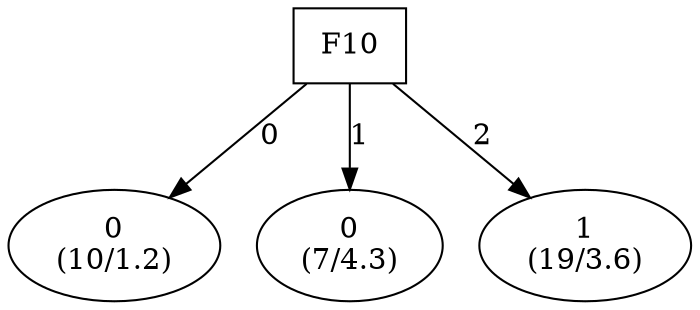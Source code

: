 digraph YaDT {
n0 [ shape=box, label="F10\n"]
n0 -> n1 [label="0"]
n1 [ shape=ellipse, label="0\n(10/1.2)"]
n0 -> n2 [label="1"]
n2 [ shape=ellipse, label="0\n(7/4.3)"]
n0 -> n3 [label="2"]
n3 [ shape=ellipse, label="1\n(19/3.6)"]
}
